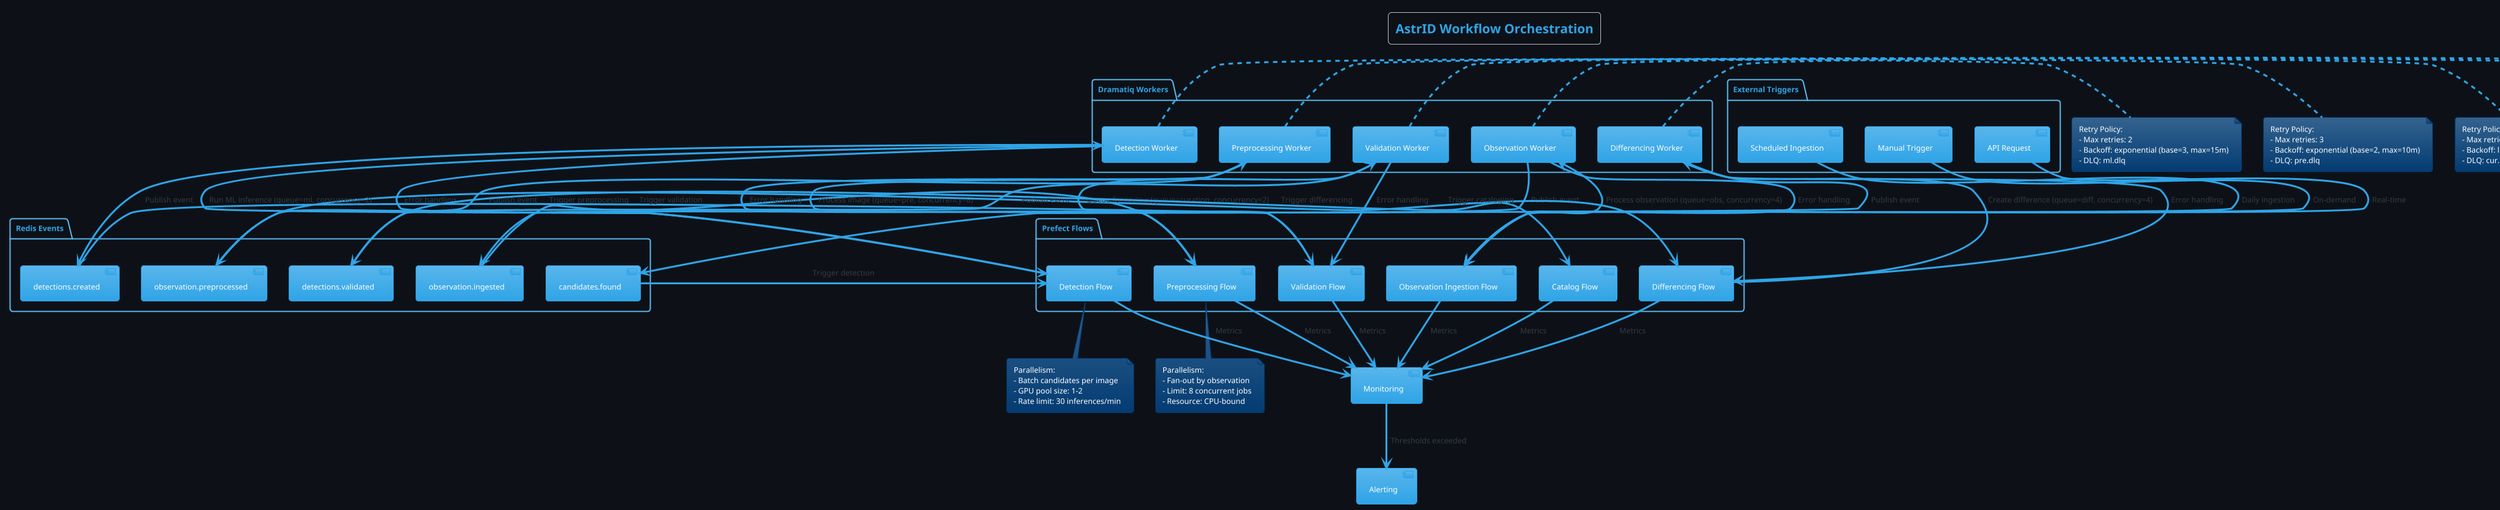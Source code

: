 @startuml AstrID Workflow Orchestration
!theme cerulean
skinparam backgroundColor #0D1117
skinparam defaultFontName Arial
skinparam defaultFontSize 12

title AstrID Workflow Orchestration

package "Prefect Flows" {
    [Observation Ingestion Flow] as ObsFlow
    [Preprocessing Flow] as PreprocessFlow
    [Differencing Flow] as DiffFlow
    [Detection Flow] as DetectionFlow
    [Validation Flow] as ValidationFlow
    [Catalog Flow] as CatalogFlow
}

package "Dramatiq Workers" {
    [Observation Worker] as ObsWorker
    [Preprocessing Worker] as PreprocessWorker
    [Differencing Worker] as DiffWorker
    [Detection Worker] as DetectionWorker
    [Validation Worker] as ValidationWorker
}

package "Redis Events" {
    [observation.ingested] as ObsEvent
    [observation.preprocessed] as PreprocessEvent
    [candidates.found] as CandidatesEvent
    [detections.created] as DetectionEvent
    [detections.validated] as ValidationEvent
}

package "External Triggers" {
    [Scheduled Ingestion] as Scheduled
    [Manual Trigger] as Manual
    [API Request] as API
}

' Flow orchestration
Scheduled --> ObsFlow : "Daily ingestion"
Manual --> ObsFlow : "On-demand"
API --> ObsFlow : "Real-time"

ObsFlow --> ObsWorker : "Process observation (queue=obs, concurrency=4)"
ObsWorker --> ObsEvent : "Publish event"
ObsEvent --> PreprocessFlow : "Trigger preprocessing"

PreprocessFlow --> PreprocessWorker : "Process image (queue=pre, concurrency=8)"
PreprocessWorker --> PreprocessEvent : "Publish event"
PreprocessEvent --> DiffFlow : "Trigger differencing"

DiffFlow --> DiffWorker : "Create difference (queue=diff, concurrency=4)"
DiffWorker --> CandidatesEvent : "Publish event"
CandidatesEvent --> DetectionFlow : "Trigger detection"

DetectionFlow --> DetectionWorker : "Run ML inference (queue=ml, concurrency=2)"
DetectionWorker --> DetectionEvent : "Publish event"
DetectionEvent --> ValidationFlow : "Trigger validation"

ValidationFlow --> ValidationWorker : "Queue for review (queue=curation, concurrency=2)"
ValidationWorker --> ValidationEvent : "Publish event"
ValidationEvent --> CatalogFlow : "Trigger cataloging"

' Error handling flows
ObsWorker --> ObsFlow : "Error handling"
PreprocessWorker --> PreprocessFlow : "Error handling"
DiffWorker --> DiffFlow : "Error handling"
DetectionWorker --> DetectionFlow : "Error handling"
ValidationWorker --> ValidationFlow : "Error handling"

' Retry mechanisms with parameters
note right of ObsWorker
  Retry Policy:
  - Max retries: 3
  - Backoff: exponential (base=2, max=5m)
  - DLQ: obs.dlq
end note

note right of PreprocessWorker
  Retry Policy:
  - Max retries: 3
  - Backoff: exponential (base=2, max=10m)
  - DLQ: pre.dlq
end note

note right of DiffWorker
  Retry Policy:
  - Max retries: 3
  - Backoff: exponential (base=2, max=10m)
  - DLQ: diff.dlq
end note

note right of DetectionWorker
  Retry Policy:
  - Max retries: 2
  - Backoff: exponential (base=3, max=15m)
  - DLQ: ml.dlq
end note

note right of ValidationWorker
  Retry Policy:
  - Max retries: 5
  - Backoff: linear (step=1m, max=10m)
  - DLQ: cur.dlq
end note

' Concurrency model
note bottom of PreprocessFlow
  Parallelism:
  - Fan-out by observation
  - Limit: 8 concurrent jobs
  - Resource: CPU-bound
end note

note bottom of DetectionFlow
  Parallelism:
  - Batch candidates per image
  - GPU pool size: 1-2
  - Rate limit: 30 inferences/min
end note

' Monitoring and alerting
ObsFlow --> [Monitoring] : "Metrics"
PreprocessFlow --> [Monitoring] : "Metrics"
DiffFlow --> [Monitoring] : "Metrics"
DetectionFlow --> [Monitoring] : "Metrics"
ValidationFlow --> [Monitoring] : "Metrics"
CatalogFlow --> [Monitoring] : "Metrics"

[Monitoring] --> [Alerting] : "Thresholds exceeded"

@enduml
